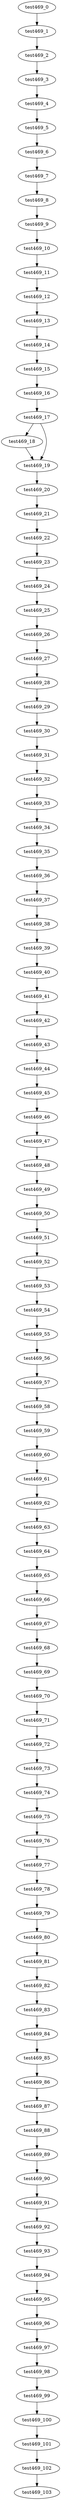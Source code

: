 digraph G {
test469_0->test469_1;
test469_1->test469_2;
test469_2->test469_3;
test469_3->test469_4;
test469_4->test469_5;
test469_5->test469_6;
test469_6->test469_7;
test469_7->test469_8;
test469_8->test469_9;
test469_9->test469_10;
test469_10->test469_11;
test469_11->test469_12;
test469_12->test469_13;
test469_13->test469_14;
test469_14->test469_15;
test469_15->test469_16;
test469_16->test469_17;
test469_17->test469_18;
test469_17->test469_19;
test469_18->test469_19;
test469_19->test469_20;
test469_20->test469_21;
test469_21->test469_22;
test469_22->test469_23;
test469_23->test469_24;
test469_24->test469_25;
test469_25->test469_26;
test469_26->test469_27;
test469_27->test469_28;
test469_28->test469_29;
test469_29->test469_30;
test469_30->test469_31;
test469_31->test469_32;
test469_32->test469_33;
test469_33->test469_34;
test469_34->test469_35;
test469_35->test469_36;
test469_36->test469_37;
test469_37->test469_38;
test469_38->test469_39;
test469_39->test469_40;
test469_40->test469_41;
test469_41->test469_42;
test469_42->test469_43;
test469_43->test469_44;
test469_44->test469_45;
test469_45->test469_46;
test469_46->test469_47;
test469_47->test469_48;
test469_48->test469_49;
test469_49->test469_50;
test469_50->test469_51;
test469_51->test469_52;
test469_52->test469_53;
test469_53->test469_54;
test469_54->test469_55;
test469_55->test469_56;
test469_56->test469_57;
test469_57->test469_58;
test469_58->test469_59;
test469_59->test469_60;
test469_60->test469_61;
test469_61->test469_62;
test469_62->test469_63;
test469_63->test469_64;
test469_64->test469_65;
test469_65->test469_66;
test469_66->test469_67;
test469_67->test469_68;
test469_68->test469_69;
test469_69->test469_70;
test469_70->test469_71;
test469_71->test469_72;
test469_72->test469_73;
test469_73->test469_74;
test469_74->test469_75;
test469_75->test469_76;
test469_76->test469_77;
test469_77->test469_78;
test469_78->test469_79;
test469_79->test469_80;
test469_80->test469_81;
test469_81->test469_82;
test469_82->test469_83;
test469_83->test469_84;
test469_84->test469_85;
test469_85->test469_86;
test469_86->test469_87;
test469_87->test469_88;
test469_88->test469_89;
test469_89->test469_90;
test469_90->test469_91;
test469_91->test469_92;
test469_92->test469_93;
test469_93->test469_94;
test469_94->test469_95;
test469_95->test469_96;
test469_96->test469_97;
test469_97->test469_98;
test469_98->test469_99;
test469_99->test469_100;
test469_100->test469_101;
test469_101->test469_102;
test469_102->test469_103;

}
